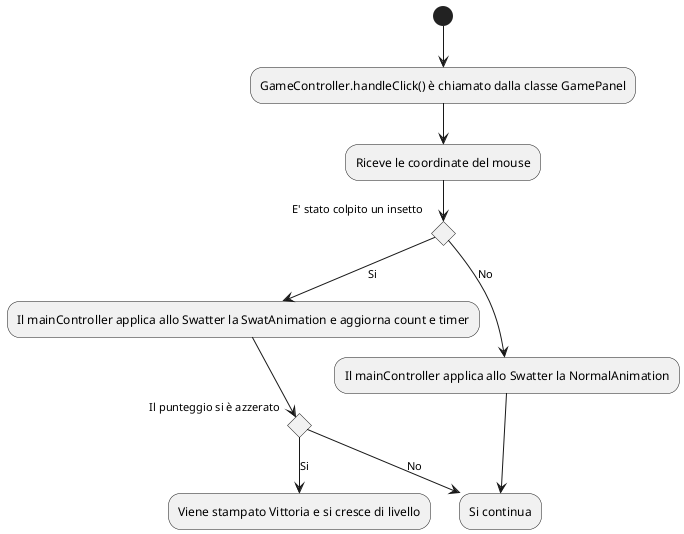@startuml
'https://plantuml.com/activity-diagram-beta

(*)  --> "GameController.handleClick() è chiamato dalla classe GamePanel"
--> "Riceve le coordinate del mouse"
If "E' stato colpito un insetto" then
--> [Si] "Il mainController applica allo Swatter la SwatAnimation e aggiorna count e timer"
    --> If "Il punteggio si è azzerato" then
    --> [Si] "Viene stampato Vittoria e si cresce di livello"
    else
    --> [No] "Si continua"
    Endif
else
--> [No] "Il mainController applica allo Swatter la NormalAnimation"
--> "Si continua"
Endif

@enduml
